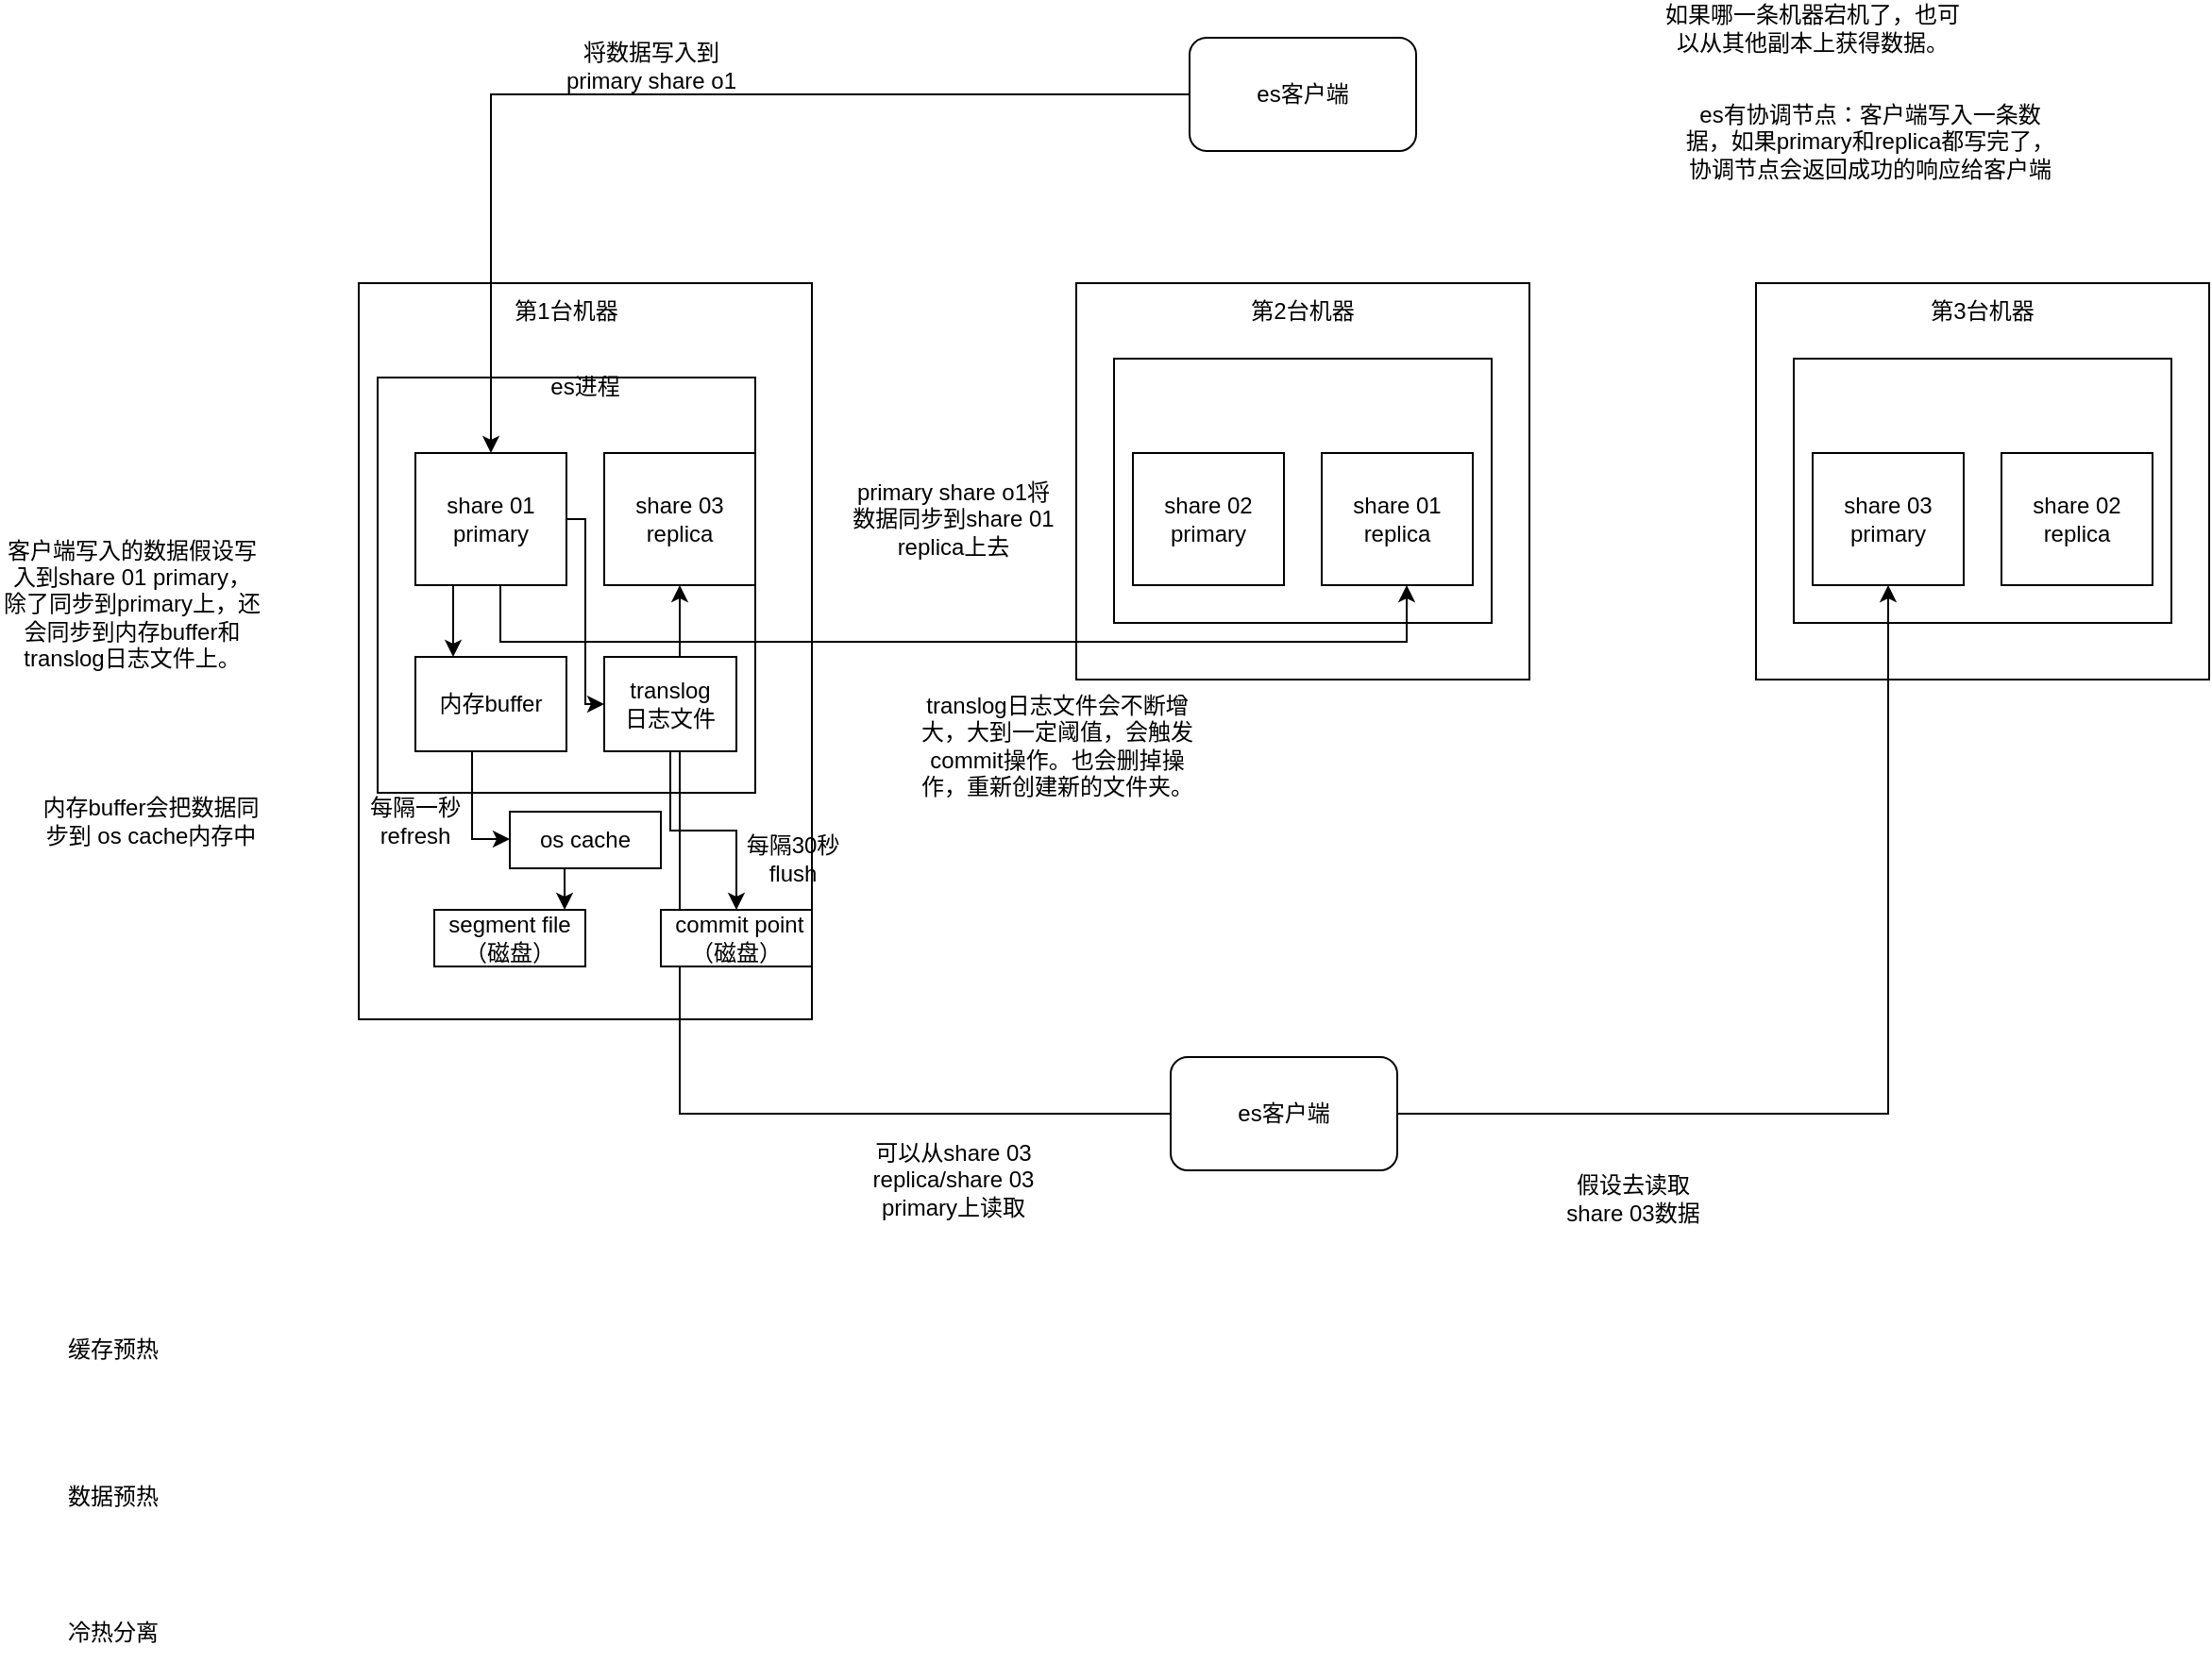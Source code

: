 <mxfile version="24.0.1" type="github">
  <diagram name="第 1 页" id="f3Fr8dT-iEb8A-EBcwqp">
    <mxGraphModel dx="1853" dy="651" grid="1" gridSize="10" guides="1" tooltips="1" connect="1" arrows="1" fold="1" page="1" pageScale="1" pageWidth="827" pageHeight="1169" math="0" shadow="0">
      <root>
        <mxCell id="0" />
        <mxCell id="1" parent="0" />
        <mxCell id="6at40YZfcNegoBJyiN95-1" value="es客户端" style="rounded=1;whiteSpace=wrap;html=1;" vertex="1" parent="1">
          <mxGeometry x="470" y="30" width="120" height="60" as="geometry" />
        </mxCell>
        <mxCell id="6at40YZfcNegoBJyiN95-3" value="" style="rounded=0;whiteSpace=wrap;html=1;" vertex="1" parent="1">
          <mxGeometry x="30" y="160" width="240" height="390" as="geometry" />
        </mxCell>
        <mxCell id="6at40YZfcNegoBJyiN95-4" value="第1台机器" style="text;html=1;align=center;verticalAlign=middle;whiteSpace=wrap;rounded=0;" vertex="1" parent="1">
          <mxGeometry x="110" y="160" width="60" height="30" as="geometry" />
        </mxCell>
        <mxCell id="6at40YZfcNegoBJyiN95-5" value="" style="rounded=0;whiteSpace=wrap;html=1;" vertex="1" parent="1">
          <mxGeometry x="40" y="210" width="200" height="220" as="geometry" />
        </mxCell>
        <mxCell id="6at40YZfcNegoBJyiN95-6" value="es进程" style="text;html=1;align=center;verticalAlign=middle;whiteSpace=wrap;rounded=0;" vertex="1" parent="1">
          <mxGeometry x="120" y="200" width="60" height="30" as="geometry" />
        </mxCell>
        <mxCell id="6at40YZfcNegoBJyiN95-37" style="edgeStyle=orthogonalEdgeStyle;rounded=0;orthogonalLoop=1;jettySize=auto;html=1;" edge="1" parent="1" source="6at40YZfcNegoBJyiN95-8" target="6at40YZfcNegoBJyiN95-35">
          <mxGeometry relative="1" as="geometry">
            <Array as="points">
              <mxPoint x="150" y="285" />
              <mxPoint x="150" y="383" />
            </Array>
          </mxGeometry>
        </mxCell>
        <mxCell id="6at40YZfcNegoBJyiN95-39" style="edgeStyle=orthogonalEdgeStyle;rounded=0;orthogonalLoop=1;jettySize=auto;html=1;exitX=0.25;exitY=1;exitDx=0;exitDy=0;entryX=0.25;entryY=0;entryDx=0;entryDy=0;" edge="1" parent="1" source="6at40YZfcNegoBJyiN95-8" target="6at40YZfcNegoBJyiN95-34">
          <mxGeometry relative="1" as="geometry" />
        </mxCell>
        <mxCell id="6at40YZfcNegoBJyiN95-8" value="share 01&lt;div&gt;primary&lt;/div&gt;" style="rounded=0;whiteSpace=wrap;html=1;" vertex="1" parent="1">
          <mxGeometry x="60" y="250" width="80" height="70" as="geometry" />
        </mxCell>
        <mxCell id="6at40YZfcNegoBJyiN95-10" style="edgeStyle=orthogonalEdgeStyle;rounded=0;orthogonalLoop=1;jettySize=auto;html=1;" edge="1" parent="1" source="6at40YZfcNegoBJyiN95-1" target="6at40YZfcNegoBJyiN95-8">
          <mxGeometry relative="1" as="geometry" />
        </mxCell>
        <mxCell id="6at40YZfcNegoBJyiN95-11" value="将数据写入到primary share o1" style="text;html=1;align=center;verticalAlign=middle;whiteSpace=wrap;rounded=0;" vertex="1" parent="1">
          <mxGeometry x="130" y="30" width="110" height="30" as="geometry" />
        </mxCell>
        <mxCell id="6at40YZfcNegoBJyiN95-12" value="share 03&lt;div&gt;replica&lt;/div&gt;" style="rounded=0;whiteSpace=wrap;html=1;" vertex="1" parent="1">
          <mxGeometry x="160" y="250" width="80" height="70" as="geometry" />
        </mxCell>
        <mxCell id="6at40YZfcNegoBJyiN95-13" value="" style="rounded=0;whiteSpace=wrap;html=1;" vertex="1" parent="1">
          <mxGeometry x="410" y="160" width="240" height="210" as="geometry" />
        </mxCell>
        <mxCell id="6at40YZfcNegoBJyiN95-14" value="" style="rounded=0;whiteSpace=wrap;html=1;" vertex="1" parent="1">
          <mxGeometry x="430" y="200" width="200" height="140" as="geometry" />
        </mxCell>
        <mxCell id="6at40YZfcNegoBJyiN95-15" value="share 02&lt;div&gt;primary&lt;/div&gt;" style="rounded=0;whiteSpace=wrap;html=1;" vertex="1" parent="1">
          <mxGeometry x="440" y="250" width="80" height="70" as="geometry" />
        </mxCell>
        <mxCell id="6at40YZfcNegoBJyiN95-16" value="share 01&lt;div&gt;replica&lt;/div&gt;" style="rounded=0;whiteSpace=wrap;html=1;" vertex="1" parent="1">
          <mxGeometry x="540" y="250" width="80" height="70" as="geometry" />
        </mxCell>
        <mxCell id="6at40YZfcNegoBJyiN95-18" style="edgeStyle=orthogonalEdgeStyle;rounded=0;orthogonalLoop=1;jettySize=auto;html=1;exitX=0.5;exitY=1;exitDx=0;exitDy=0;entryX=0.5;entryY=1;entryDx=0;entryDy=0;" edge="1" parent="1">
          <mxGeometry relative="1" as="geometry">
            <mxPoint x="105" y="320" as="sourcePoint" />
            <mxPoint x="585" y="320" as="targetPoint" />
            <Array as="points">
              <mxPoint x="105" y="350" />
              <mxPoint x="585" y="350" />
            </Array>
          </mxGeometry>
        </mxCell>
        <mxCell id="6at40YZfcNegoBJyiN95-19" value="primary share o1将数据同步到share 01 replica上去" style="text;html=1;align=center;verticalAlign=middle;whiteSpace=wrap;rounded=0;" vertex="1" parent="1">
          <mxGeometry x="290" y="270" width="110" height="30" as="geometry" />
        </mxCell>
        <mxCell id="6at40YZfcNegoBJyiN95-20" value="第2台机器" style="text;html=1;align=center;verticalAlign=middle;whiteSpace=wrap;rounded=0;" vertex="1" parent="1">
          <mxGeometry x="500" y="160" width="60" height="30" as="geometry" />
        </mxCell>
        <mxCell id="6at40YZfcNegoBJyiN95-21" value="" style="rounded=0;whiteSpace=wrap;html=1;" vertex="1" parent="1">
          <mxGeometry x="770" y="160" width="240" height="210" as="geometry" />
        </mxCell>
        <mxCell id="6at40YZfcNegoBJyiN95-22" value="" style="rounded=0;whiteSpace=wrap;html=1;" vertex="1" parent="1">
          <mxGeometry x="790" y="200" width="200" height="140" as="geometry" />
        </mxCell>
        <mxCell id="6at40YZfcNegoBJyiN95-23" value="share 03&lt;div&gt;primary&lt;/div&gt;" style="rounded=0;whiteSpace=wrap;html=1;" vertex="1" parent="1">
          <mxGeometry x="800" y="250" width="80" height="70" as="geometry" />
        </mxCell>
        <mxCell id="6at40YZfcNegoBJyiN95-24" value="share 02&lt;div&gt;replica&lt;/div&gt;" style="rounded=0;whiteSpace=wrap;html=1;" vertex="1" parent="1">
          <mxGeometry x="900" y="250" width="80" height="70" as="geometry" />
        </mxCell>
        <mxCell id="6at40YZfcNegoBJyiN95-25" value="第3台机器" style="text;html=1;align=center;verticalAlign=middle;whiteSpace=wrap;rounded=0;" vertex="1" parent="1">
          <mxGeometry x="860" y="160" width="60" height="30" as="geometry" />
        </mxCell>
        <mxCell id="6at40YZfcNegoBJyiN95-28" style="edgeStyle=orthogonalEdgeStyle;rounded=0;orthogonalLoop=1;jettySize=auto;html=1;entryX=0.5;entryY=1;entryDx=0;entryDy=0;" edge="1" parent="1" source="6at40YZfcNegoBJyiN95-26" target="6at40YZfcNegoBJyiN95-12">
          <mxGeometry relative="1" as="geometry" />
        </mxCell>
        <mxCell id="6at40YZfcNegoBJyiN95-29" style="edgeStyle=orthogonalEdgeStyle;rounded=0;orthogonalLoop=1;jettySize=auto;html=1;entryX=0.5;entryY=1;entryDx=0;entryDy=0;" edge="1" parent="1" source="6at40YZfcNegoBJyiN95-26" target="6at40YZfcNegoBJyiN95-23">
          <mxGeometry relative="1" as="geometry" />
        </mxCell>
        <mxCell id="6at40YZfcNegoBJyiN95-26" value="es客户端" style="rounded=1;whiteSpace=wrap;html=1;" vertex="1" parent="1">
          <mxGeometry x="460" y="570" width="120" height="60" as="geometry" />
        </mxCell>
        <mxCell id="6at40YZfcNegoBJyiN95-27" value="假设去读取share 03数据" style="text;html=1;align=center;verticalAlign=middle;whiteSpace=wrap;rounded=0;" vertex="1" parent="1">
          <mxGeometry x="660" y="630" width="90" height="30" as="geometry" />
        </mxCell>
        <mxCell id="6at40YZfcNegoBJyiN95-30" value="可以从share 03 replica/share 03 primary上读取" style="text;html=1;align=center;verticalAlign=middle;whiteSpace=wrap;rounded=0;" vertex="1" parent="1">
          <mxGeometry x="300" y="620" width="90" height="30" as="geometry" />
        </mxCell>
        <mxCell id="6at40YZfcNegoBJyiN95-31" value="如果哪一条机器宕机了，也可以从其他副本上获得数据。" style="text;html=1;align=center;verticalAlign=middle;whiteSpace=wrap;rounded=0;" vertex="1" parent="1">
          <mxGeometry x="720" y="10" width="160" height="30" as="geometry" />
        </mxCell>
        <mxCell id="6at40YZfcNegoBJyiN95-32" value="es有协调节点：客户端写入一条数据，如果primary和replica都写完了，协调节点会返回成功的响应给客户端" style="text;html=1;align=center;verticalAlign=middle;whiteSpace=wrap;rounded=0;" vertex="1" parent="1">
          <mxGeometry x="731" y="70" width="199" height="30" as="geometry" />
        </mxCell>
        <mxCell id="6at40YZfcNegoBJyiN95-47" style="edgeStyle=orthogonalEdgeStyle;rounded=0;orthogonalLoop=1;jettySize=auto;html=1;entryX=0;entryY=0.75;entryDx=0;entryDy=0;" edge="1" parent="1">
          <mxGeometry relative="1" as="geometry">
            <mxPoint x="90" y="418" as="sourcePoint" />
            <mxPoint x="110" y="454.5" as="targetPoint" />
            <Array as="points">
              <mxPoint x="90" y="400" />
              <mxPoint x="90" y="455" />
            </Array>
          </mxGeometry>
        </mxCell>
        <mxCell id="6at40YZfcNegoBJyiN95-34" value="内存buffer" style="rounded=0;whiteSpace=wrap;html=1;" vertex="1" parent="1">
          <mxGeometry x="60" y="358" width="80" height="50" as="geometry" />
        </mxCell>
        <mxCell id="6at40YZfcNegoBJyiN95-54" style="edgeStyle=orthogonalEdgeStyle;rounded=0;orthogonalLoop=1;jettySize=auto;html=1;exitX=0.5;exitY=1;exitDx=0;exitDy=0;entryX=0.5;entryY=0;entryDx=0;entryDy=0;" edge="1" parent="1" source="6at40YZfcNegoBJyiN95-35" target="6at40YZfcNegoBJyiN95-52">
          <mxGeometry relative="1" as="geometry" />
        </mxCell>
        <mxCell id="6at40YZfcNegoBJyiN95-35" value="translog&lt;div&gt;日志文件&lt;/div&gt;" style="rounded=0;whiteSpace=wrap;html=1;" vertex="1" parent="1">
          <mxGeometry x="160" y="358" width="70" height="50" as="geometry" />
        </mxCell>
        <mxCell id="6at40YZfcNegoBJyiN95-40" value="客户端写入的数据假设写入到share 01 primary，除了同步到primary上，还会同步到内存buffer和translog日志文件上。" style="text;html=1;align=center;verticalAlign=middle;whiteSpace=wrap;rounded=0;" vertex="1" parent="1">
          <mxGeometry x="-160" y="315" width="140" height="30" as="geometry" />
        </mxCell>
        <mxCell id="6at40YZfcNegoBJyiN95-43" value="os cache" style="rounded=0;whiteSpace=wrap;html=1;" vertex="1" parent="1">
          <mxGeometry x="110" y="440" width="80" height="30" as="geometry" />
        </mxCell>
        <mxCell id="6at40YZfcNegoBJyiN95-44" value="segment file（磁盘）" style="rounded=0;whiteSpace=wrap;html=1;" vertex="1" parent="1">
          <mxGeometry x="70" y="492" width="80" height="30" as="geometry" />
        </mxCell>
        <mxCell id="6at40YZfcNegoBJyiN95-49" value="内存buffer会把数据同步到 os cache内存中" style="text;html=1;align=center;verticalAlign=middle;whiteSpace=wrap;rounded=0;" vertex="1" parent="1">
          <mxGeometry x="-140" y="430" width="120" height="30" as="geometry" />
        </mxCell>
        <mxCell id="6at40YZfcNegoBJyiN95-50" value="translog日志文件会不断增大，大到一定阈值，会触发commit操作。也会删掉操作，重新创建新的文件夹。" style="text;html=1;align=center;verticalAlign=middle;whiteSpace=wrap;rounded=0;" vertex="1" parent="1">
          <mxGeometry x="320" y="390" width="160" height="30" as="geometry" />
        </mxCell>
        <mxCell id="6at40YZfcNegoBJyiN95-52" value="&amp;nbsp;commit point（磁盘）" style="rounded=0;whiteSpace=wrap;html=1;" vertex="1" parent="1">
          <mxGeometry x="190" y="492" width="80" height="30" as="geometry" />
        </mxCell>
        <mxCell id="6at40YZfcNegoBJyiN95-55" style="edgeStyle=orthogonalEdgeStyle;rounded=0;orthogonalLoop=1;jettySize=auto;html=1;exitX=0.5;exitY=1;exitDx=0;exitDy=0;entryX=0.863;entryY=0;entryDx=0;entryDy=0;entryPerimeter=0;" edge="1" parent="1" source="6at40YZfcNegoBJyiN95-43" target="6at40YZfcNegoBJyiN95-44">
          <mxGeometry relative="1" as="geometry" />
        </mxCell>
        <mxCell id="6at40YZfcNegoBJyiN95-56" value="每隔一&lt;span style=&quot;background-color: initial;&quot;&gt;秒refresh&lt;/span&gt;" style="text;html=1;align=center;verticalAlign=middle;whiteSpace=wrap;rounded=0;" vertex="1" parent="1">
          <mxGeometry x="30" y="430" width="60" height="30" as="geometry" />
        </mxCell>
        <mxCell id="6at40YZfcNegoBJyiN95-58" value="每隔30秒flush" style="text;html=1;align=center;verticalAlign=middle;whiteSpace=wrap;rounded=0;" vertex="1" parent="1">
          <mxGeometry x="230" y="450" width="60" height="30" as="geometry" />
        </mxCell>
        <mxCell id="6at40YZfcNegoBJyiN95-59" value="缓存预热" style="text;html=1;align=center;verticalAlign=middle;whiteSpace=wrap;rounded=0;" vertex="1" parent="1">
          <mxGeometry x="-130" y="710" width="60" height="30" as="geometry" />
        </mxCell>
        <mxCell id="6at40YZfcNegoBJyiN95-60" value="数据预热" style="text;html=1;align=center;verticalAlign=middle;whiteSpace=wrap;rounded=0;" vertex="1" parent="1">
          <mxGeometry x="-130" y="788" width="60" height="30" as="geometry" />
        </mxCell>
        <mxCell id="6at40YZfcNegoBJyiN95-61" value="冷热分离" style="text;html=1;align=center;verticalAlign=middle;whiteSpace=wrap;rounded=0;" vertex="1" parent="1">
          <mxGeometry x="-130" y="860" width="60" height="30" as="geometry" />
        </mxCell>
      </root>
    </mxGraphModel>
  </diagram>
</mxfile>
